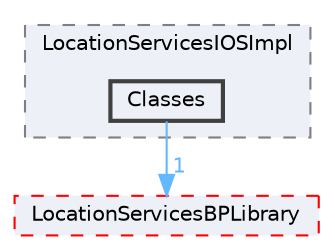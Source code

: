 digraph "Classes"
{
 // INTERACTIVE_SVG=YES
 // LATEX_PDF_SIZE
  bgcolor="transparent";
  edge [fontname=Helvetica,fontsize=10,labelfontname=Helvetica,labelfontsize=10];
  node [fontname=Helvetica,fontsize=10,shape=box,height=0.2,width=0.4];
  compound=true
  subgraph clusterdir_bdf99146954b4c5e4f457abfe745bc59 {
    graph [ bgcolor="#edf0f7", pencolor="grey50", label="LocationServicesIOSImpl", fontname=Helvetica,fontsize=10 style="filled,dashed", URL="dir_bdf99146954b4c5e4f457abfe745bc59.html",tooltip=""]
  dir_b24d386155fac4679ac7cfa9699ba291 [label="Classes", fillcolor="#edf0f7", color="grey25", style="filled,bold", URL="dir_b24d386155fac4679ac7cfa9699ba291.html",tooltip=""];
  }
  dir_149b605e3dba403da3e5d4c73695e2fb [label="LocationServicesBPLibrary", fillcolor="#edf0f7", color="red", style="filled,dashed", URL="dir_149b605e3dba403da3e5d4c73695e2fb.html",tooltip=""];
  dir_b24d386155fac4679ac7cfa9699ba291->dir_149b605e3dba403da3e5d4c73695e2fb [headlabel="1", labeldistance=1.5 headhref="dir_000184_000586.html" href="dir_000184_000586.html" color="steelblue1" fontcolor="steelblue1"];
}
